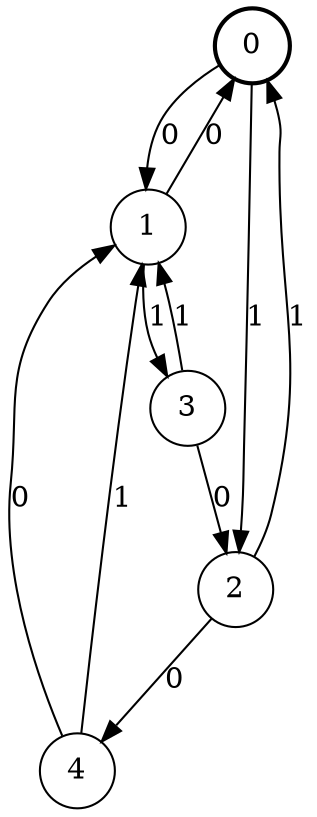 digraph Automat {
    node [shape = circle];
    0 [style = "bold"];
    0 -> 1 [label = "0"];
    0 -> 2 [label = "1"];
    1 -> 0 [label = "0"];
    1 -> 3 [label = "1"];
    2 -> 4 [label = "0"];
    2 -> 0 [label = "1"];
    3 -> 2 [label = "0"];
    3 -> 1 [label = "1"];
    4 -> 1 [label = "0"];
    4 -> 1 [label = "1"];
}
